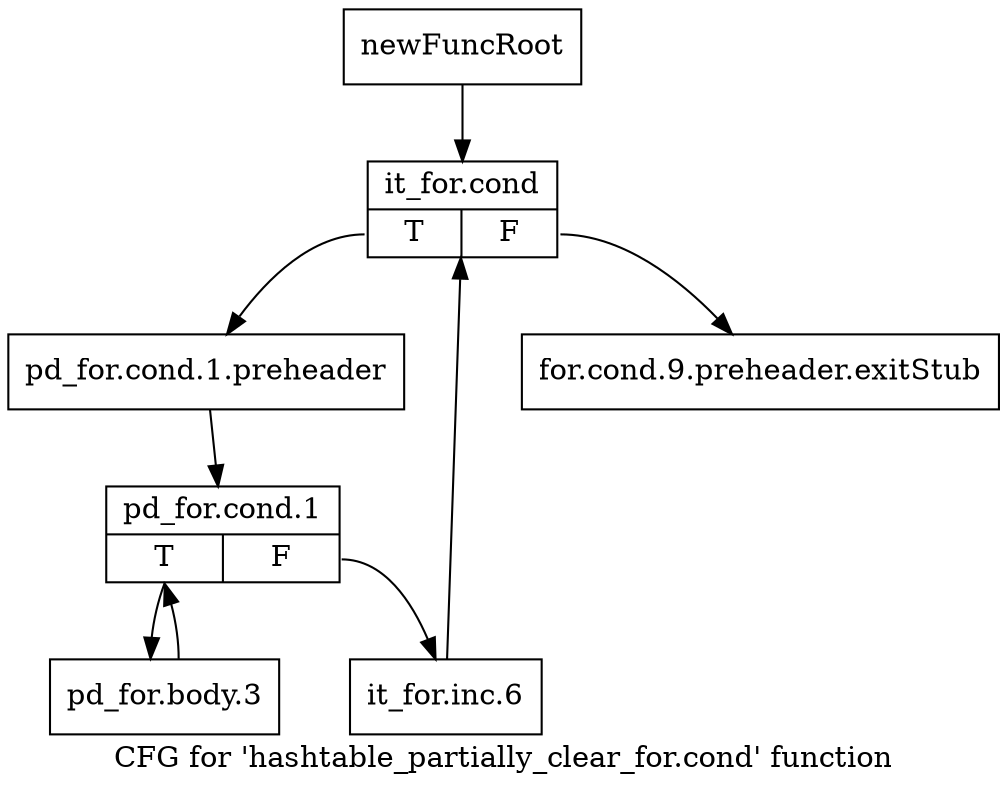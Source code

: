 digraph "CFG for 'hashtable_partially_clear_for.cond' function" {
	label="CFG for 'hashtable_partially_clear_for.cond' function";

	Node0x3e82a20 [shape=record,label="{newFuncRoot}"];
	Node0x3e82a20 -> Node0x3e85570;
	Node0x3e85520 [shape=record,label="{for.cond.9.preheader.exitStub}"];
	Node0x3e85570 [shape=record,label="{it_for.cond|{<s0>T|<s1>F}}"];
	Node0x3e85570:s0 -> Node0x3e855c0;
	Node0x3e85570:s1 -> Node0x3e85520;
	Node0x3e855c0 [shape=record,label="{pd_for.cond.1.preheader}"];
	Node0x3e855c0 -> Node0x3e85610;
	Node0x3e85610 [shape=record,label="{pd_for.cond.1|{<s0>T|<s1>F}}"];
	Node0x3e85610:s0 -> Node0x3e856b0;
	Node0x3e85610:s1 -> Node0x3e85660;
	Node0x3e85660 [shape=record,label="{it_for.inc.6}"];
	Node0x3e85660 -> Node0x3e85570;
	Node0x3e856b0 [shape=record,label="{pd_for.body.3}"];
	Node0x3e856b0 -> Node0x3e85610;
}
